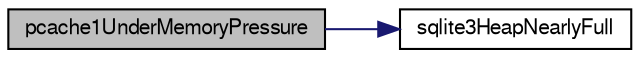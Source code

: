 digraph "pcache1UnderMemoryPressure"
{
  edge [fontname="FreeSans",fontsize="10",labelfontname="FreeSans",labelfontsize="10"];
  node [fontname="FreeSans",fontsize="10",shape=record];
  rankdir="LR";
  Node235681 [label="pcache1UnderMemoryPressure",height=0.2,width=0.4,color="black", fillcolor="grey75", style="filled", fontcolor="black"];
  Node235681 -> Node235682 [color="midnightblue",fontsize="10",style="solid",fontname="FreeSans"];
  Node235682 [label="sqlite3HeapNearlyFull",height=0.2,width=0.4,color="black", fillcolor="white", style="filled",URL="$sqlite3_8c.html#a2b7232bc5f106e359882fe58b46d2b08"];
}
